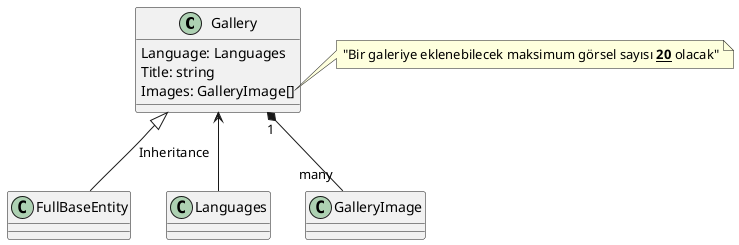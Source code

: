 @startuml Class Diagram

class Gallery  {
    Language: Languages
    Title: string
    Images: GalleryImage[]
}

note right of Gallery::Images 
"Bir galeriye eklenebilecek maksimum görsel sayısı <b><u>20</u></b> olacak"
end note

Gallery <|-- FullBaseEntity: Inheritance
Gallery <-- Languages 
Gallery "1" *-- "many" GalleryImage
 
@enduml